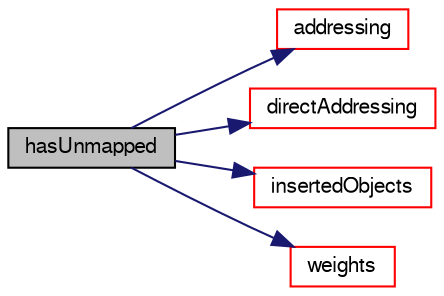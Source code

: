 digraph "hasUnmapped"
{
  bgcolor="transparent";
  edge [fontname="FreeSans",fontsize="10",labelfontname="FreeSans",labelfontsize="10"];
  node [fontname="FreeSans",fontsize="10",shape=record];
  rankdir="LR";
  Node18 [label="hasUnmapped",height=0.2,width=0.4,color="black", fillcolor="grey75", style="filled", fontcolor="black"];
  Node18 -> Node19 [color="midnightblue",fontsize="10",style="solid",fontname="FreeSans"];
  Node19 [label="addressing",height=0.2,width=0.4,color="red",URL="$a22786.html#a1f1e6ad48f2307dde714ff636a674255",tooltip="Return interpolated addressing. "];
  Node18 -> Node65 [color="midnightblue",fontsize="10",style="solid",fontname="FreeSans"];
  Node65 [label="directAddressing",height=0.2,width=0.4,color="red",URL="$a22786.html#a2effcb6338f9af42bdeb26164f0fa3f7",tooltip="Return direct addressing. "];
  Node18 -> Node66 [color="midnightblue",fontsize="10",style="solid",fontname="FreeSans"];
  Node66 [label="insertedObjects",height=0.2,width=0.4,color="red",URL="$a22786.html#acdbb80a9d9daff09e7145118b9a90b80",tooltip="Are there any inserted faces. "];
  Node18 -> Node70 [color="midnightblue",fontsize="10",style="solid",fontname="FreeSans"];
  Node70 [label="weights",height=0.2,width=0.4,color="red",URL="$a22786.html#a1fd4a2f64cac43657951dfb728c9b1db",tooltip="Return interpolaion weights. "];
}
